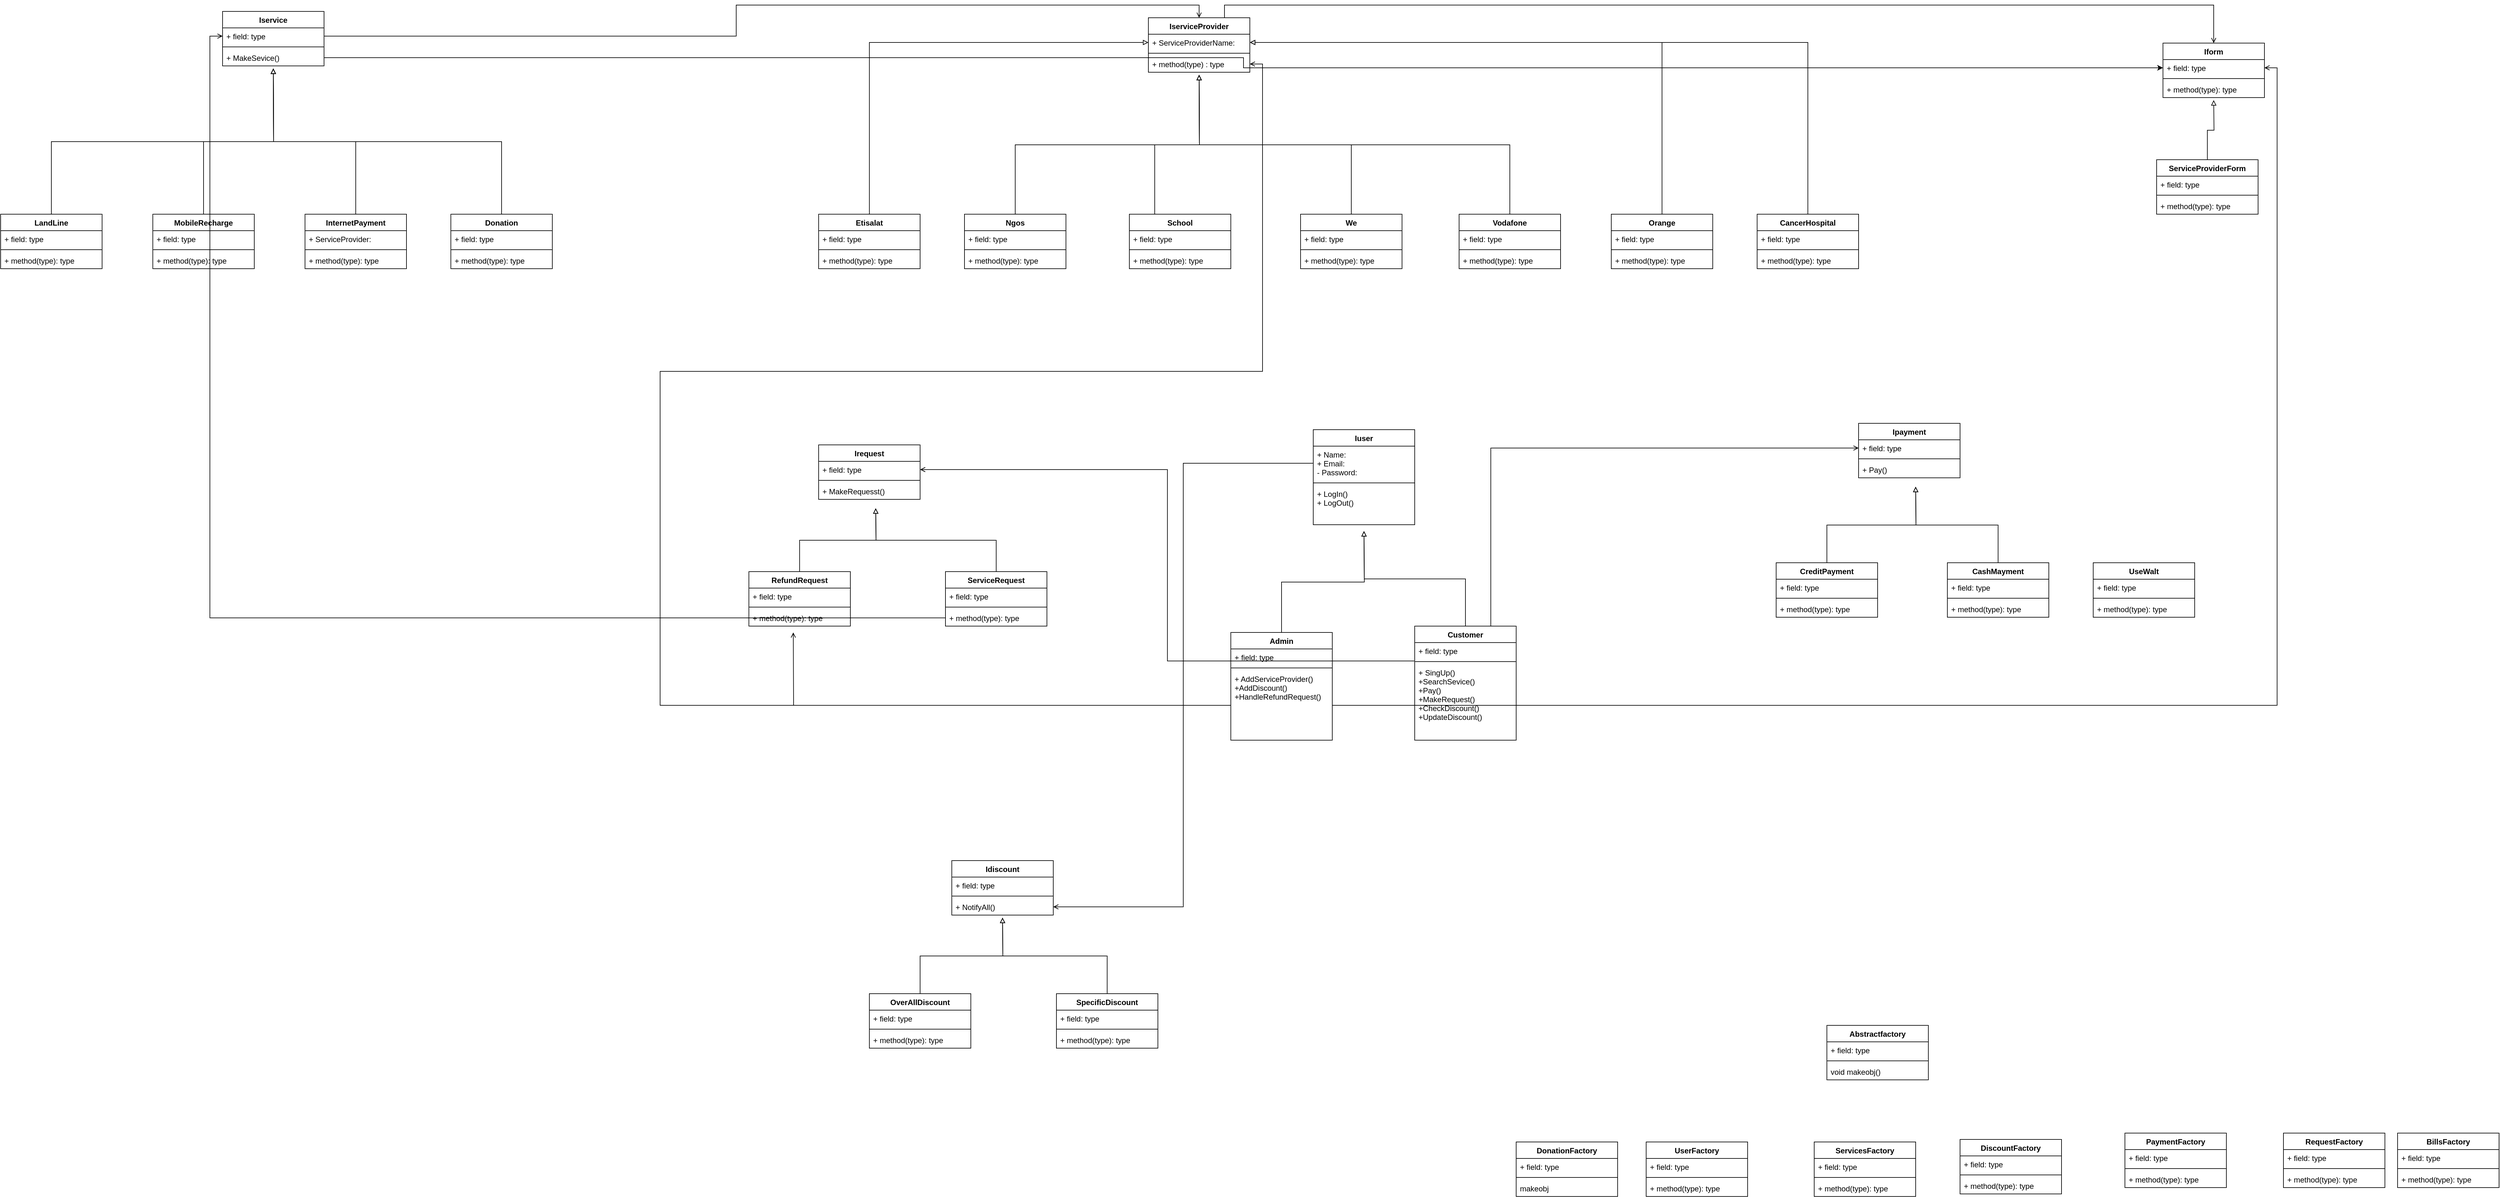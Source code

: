 <mxfile version="20.6.0" type="device"><diagram id="aqI_mQONPwvAE_Q7HzWJ" name="Page-1"><mxGraphModel dx="3830" dy="1142" grid="1" gridSize="10" guides="1" tooltips="1" connect="1" arrows="1" fold="1" page="1" pageScale="1" pageWidth="850" pageHeight="1100" math="0" shadow="0"><root><mxCell id="0"/><mxCell id="1" parent="0"/><mxCell id="ab-kjI479k8E8dFYtFZM-3" value="Iservice" style="swimlane;fontStyle=1;align=center;verticalAlign=top;childLayout=stackLayout;horizontal=1;startSize=26;horizontalStack=0;resizeParent=1;resizeParentMax=0;resizeLast=0;collapsible=1;marginBottom=0;" parent="1" vertex="1"><mxGeometry x="-120" y="30" width="160" height="86" as="geometry"/></mxCell><mxCell id="ab-kjI479k8E8dFYtFZM-4" value="+ field: type" style="text;strokeColor=none;fillColor=none;align=left;verticalAlign=top;spacingLeft=4;spacingRight=4;overflow=hidden;rotatable=0;points=[[0,0.5],[1,0.5]];portConstraint=eastwest;" parent="ab-kjI479k8E8dFYtFZM-3" vertex="1"><mxGeometry y="26" width="160" height="26" as="geometry"/></mxCell><mxCell id="ab-kjI479k8E8dFYtFZM-5" value="" style="line;strokeWidth=1;fillColor=none;align=left;verticalAlign=middle;spacingTop=-1;spacingLeft=3;spacingRight=3;rotatable=0;labelPosition=right;points=[];portConstraint=eastwest;strokeColor=inherit;" parent="ab-kjI479k8E8dFYtFZM-3" vertex="1"><mxGeometry y="52" width="160" height="8" as="geometry"/></mxCell><mxCell id="ab-kjI479k8E8dFYtFZM-6" value="+ MakeSevice()" style="text;strokeColor=none;fillColor=none;align=left;verticalAlign=top;spacingLeft=4;spacingRight=4;overflow=hidden;rotatable=0;points=[[0,0.5],[1,0.5]];portConstraint=eastwest;" parent="ab-kjI479k8E8dFYtFZM-3" vertex="1"><mxGeometry y="60" width="160" height="26" as="geometry"/></mxCell><mxCell id="ab-kjI479k8E8dFYtFZM-33" style="edgeStyle=orthogonalEdgeStyle;rounded=0;orthogonalLoop=1;jettySize=auto;html=1;exitX=0.5;exitY=0;exitDx=0;exitDy=0;endArrow=block;endFill=0;" parent="1" source="ab-kjI479k8E8dFYtFZM-7" edge="1"><mxGeometry relative="1" as="geometry"><mxPoint x="-40" y="120" as="targetPoint"/></mxGeometry></mxCell><mxCell id="ab-kjI479k8E8dFYtFZM-7" value="MobileRecharge" style="swimlane;fontStyle=1;align=center;verticalAlign=top;childLayout=stackLayout;horizontal=1;startSize=26;horizontalStack=0;resizeParent=1;resizeParentMax=0;resizeLast=0;collapsible=1;marginBottom=0;" parent="1" vertex="1"><mxGeometry x="-230" y="350" width="160" height="86" as="geometry"/></mxCell><mxCell id="ab-kjI479k8E8dFYtFZM-8" value="+ field: type" style="text;strokeColor=none;fillColor=none;align=left;verticalAlign=top;spacingLeft=4;spacingRight=4;overflow=hidden;rotatable=0;points=[[0,0.5],[1,0.5]];portConstraint=eastwest;" parent="ab-kjI479k8E8dFYtFZM-7" vertex="1"><mxGeometry y="26" width="160" height="26" as="geometry"/></mxCell><mxCell id="ab-kjI479k8E8dFYtFZM-9" value="" style="line;strokeWidth=1;fillColor=none;align=left;verticalAlign=middle;spacingTop=-1;spacingLeft=3;spacingRight=3;rotatable=0;labelPosition=right;points=[];portConstraint=eastwest;strokeColor=inherit;" parent="ab-kjI479k8E8dFYtFZM-7" vertex="1"><mxGeometry y="52" width="160" height="8" as="geometry"/></mxCell><mxCell id="ab-kjI479k8E8dFYtFZM-10" value="+ method(type): type" style="text;strokeColor=none;fillColor=none;align=left;verticalAlign=top;spacingLeft=4;spacingRight=4;overflow=hidden;rotatable=0;points=[[0,0.5],[1,0.5]];portConstraint=eastwest;" parent="ab-kjI479k8E8dFYtFZM-7" vertex="1"><mxGeometry y="60" width="160" height="26" as="geometry"/></mxCell><mxCell id="ab-kjI479k8E8dFYtFZM-34" style="edgeStyle=orthogonalEdgeStyle;rounded=0;orthogonalLoop=1;jettySize=auto;html=1;exitX=0.5;exitY=0;exitDx=0;exitDy=0;endArrow=block;endFill=0;" parent="1" source="ab-kjI479k8E8dFYtFZM-15" edge="1"><mxGeometry relative="1" as="geometry"><mxPoint x="-40" y="120" as="targetPoint"/></mxGeometry></mxCell><mxCell id="ab-kjI479k8E8dFYtFZM-15" value="InternetPayment" style="swimlane;fontStyle=1;align=center;verticalAlign=top;childLayout=stackLayout;horizontal=1;startSize=26;horizontalStack=0;resizeParent=1;resizeParentMax=0;resizeLast=0;collapsible=1;marginBottom=0;" parent="1" vertex="1"><mxGeometry x="10" y="350" width="160" height="86" as="geometry"/></mxCell><mxCell id="ab-kjI479k8E8dFYtFZM-16" value="+ ServiceProvider: " style="text;strokeColor=none;fillColor=none;align=left;verticalAlign=top;spacingLeft=4;spacingRight=4;overflow=hidden;rotatable=0;points=[[0,0.5],[1,0.5]];portConstraint=eastwest;" parent="ab-kjI479k8E8dFYtFZM-15" vertex="1"><mxGeometry y="26" width="160" height="26" as="geometry"/></mxCell><mxCell id="ab-kjI479k8E8dFYtFZM-17" value="" style="line;strokeWidth=1;fillColor=none;align=left;verticalAlign=middle;spacingTop=-1;spacingLeft=3;spacingRight=3;rotatable=0;labelPosition=right;points=[];portConstraint=eastwest;strokeColor=inherit;" parent="ab-kjI479k8E8dFYtFZM-15" vertex="1"><mxGeometry y="52" width="160" height="8" as="geometry"/></mxCell><mxCell id="ab-kjI479k8E8dFYtFZM-18" value="+ method(type): type" style="text;strokeColor=none;fillColor=none;align=left;verticalAlign=top;spacingLeft=4;spacingRight=4;overflow=hidden;rotatable=0;points=[[0,0.5],[1,0.5]];portConstraint=eastwest;" parent="ab-kjI479k8E8dFYtFZM-15" vertex="1"><mxGeometry y="60" width="160" height="26" as="geometry"/></mxCell><mxCell id="ab-kjI479k8E8dFYtFZM-32" style="edgeStyle=orthogonalEdgeStyle;rounded=0;orthogonalLoop=1;jettySize=auto;html=1;exitX=0.5;exitY=0;exitDx=0;exitDy=0;endArrow=block;endFill=0;" parent="1" source="ab-kjI479k8E8dFYtFZM-19" edge="1"><mxGeometry relative="1" as="geometry"><mxPoint x="-40" y="120" as="targetPoint"/></mxGeometry></mxCell><mxCell id="ab-kjI479k8E8dFYtFZM-19" value="LandLine" style="swimlane;fontStyle=1;align=center;verticalAlign=top;childLayout=stackLayout;horizontal=1;startSize=26;horizontalStack=0;resizeParent=1;resizeParentMax=0;resizeLast=0;collapsible=1;marginBottom=0;" parent="1" vertex="1"><mxGeometry x="-470" y="350" width="160" height="86" as="geometry"/></mxCell><mxCell id="ab-kjI479k8E8dFYtFZM-20" value="+ field: type" style="text;strokeColor=none;fillColor=none;align=left;verticalAlign=top;spacingLeft=4;spacingRight=4;overflow=hidden;rotatable=0;points=[[0,0.5],[1,0.5]];portConstraint=eastwest;" parent="ab-kjI479k8E8dFYtFZM-19" vertex="1"><mxGeometry y="26" width="160" height="26" as="geometry"/></mxCell><mxCell id="ab-kjI479k8E8dFYtFZM-21" value="" style="line;strokeWidth=1;fillColor=none;align=left;verticalAlign=middle;spacingTop=-1;spacingLeft=3;spacingRight=3;rotatable=0;labelPosition=right;points=[];portConstraint=eastwest;strokeColor=inherit;" parent="ab-kjI479k8E8dFYtFZM-19" vertex="1"><mxGeometry y="52" width="160" height="8" as="geometry"/></mxCell><mxCell id="ab-kjI479k8E8dFYtFZM-22" value="+ method(type): type" style="text;strokeColor=none;fillColor=none;align=left;verticalAlign=top;spacingLeft=4;spacingRight=4;overflow=hidden;rotatable=0;points=[[0,0.5],[1,0.5]];portConstraint=eastwest;" parent="ab-kjI479k8E8dFYtFZM-19" vertex="1"><mxGeometry y="60" width="160" height="26" as="geometry"/></mxCell><mxCell id="ab-kjI479k8E8dFYtFZM-35" style="edgeStyle=orthogonalEdgeStyle;rounded=0;orthogonalLoop=1;jettySize=auto;html=1;exitX=0.5;exitY=0;exitDx=0;exitDy=0;endArrow=block;endFill=0;" parent="1" source="ab-kjI479k8E8dFYtFZM-27" edge="1"><mxGeometry relative="1" as="geometry"><mxPoint x="-40" y="120" as="targetPoint"/></mxGeometry></mxCell><mxCell id="ab-kjI479k8E8dFYtFZM-27" value="Donation" style="swimlane;fontStyle=1;align=center;verticalAlign=top;childLayout=stackLayout;horizontal=1;startSize=26;horizontalStack=0;resizeParent=1;resizeParentMax=0;resizeLast=0;collapsible=1;marginBottom=0;" parent="1" vertex="1"><mxGeometry x="240" y="350" width="160" height="86" as="geometry"/></mxCell><mxCell id="ab-kjI479k8E8dFYtFZM-28" value="+ field: type" style="text;strokeColor=none;fillColor=none;align=left;verticalAlign=top;spacingLeft=4;spacingRight=4;overflow=hidden;rotatable=0;points=[[0,0.5],[1,0.5]];portConstraint=eastwest;" parent="ab-kjI479k8E8dFYtFZM-27" vertex="1"><mxGeometry y="26" width="160" height="26" as="geometry"/></mxCell><mxCell id="ab-kjI479k8E8dFYtFZM-29" value="" style="line;strokeWidth=1;fillColor=none;align=left;verticalAlign=middle;spacingTop=-1;spacingLeft=3;spacingRight=3;rotatable=0;labelPosition=right;points=[];portConstraint=eastwest;strokeColor=inherit;" parent="ab-kjI479k8E8dFYtFZM-27" vertex="1"><mxGeometry y="52" width="160" height="8" as="geometry"/></mxCell><mxCell id="ab-kjI479k8E8dFYtFZM-30" value="+ method(type): type" style="text;strokeColor=none;fillColor=none;align=left;verticalAlign=top;spacingLeft=4;spacingRight=4;overflow=hidden;rotatable=0;points=[[0,0.5],[1,0.5]];portConstraint=eastwest;" parent="ab-kjI479k8E8dFYtFZM-27" vertex="1"><mxGeometry y="60" width="160" height="26" as="geometry"/></mxCell><mxCell id="ab-kjI479k8E8dFYtFZM-282" style="edgeStyle=orthogonalEdgeStyle;rounded=0;orthogonalLoop=1;jettySize=auto;html=1;exitX=0.75;exitY=0;exitDx=0;exitDy=0;entryX=0.5;entryY=0;entryDx=0;entryDy=0;endArrow=open;endFill=0;" parent="1" source="ab-kjI479k8E8dFYtFZM-36" target="ab-kjI479k8E8dFYtFZM-269" edge="1"><mxGeometry relative="1" as="geometry"/></mxCell><mxCell id="ab-kjI479k8E8dFYtFZM-36" value="IserviceProvider" style="swimlane;fontStyle=1;align=center;verticalAlign=top;childLayout=stackLayout;horizontal=1;startSize=26;horizontalStack=0;resizeParent=1;resizeParentMax=0;resizeLast=0;collapsible=1;marginBottom=0;" parent="1" vertex="1"><mxGeometry x="1340" y="40" width="160" height="86" as="geometry"/></mxCell><mxCell id="ab-kjI479k8E8dFYtFZM-37" value="+ ServiceProviderName:" style="text;strokeColor=none;fillColor=none;align=left;verticalAlign=top;spacingLeft=4;spacingRight=4;overflow=hidden;rotatable=0;points=[[0,0.5],[1,0.5]];portConstraint=eastwest;" parent="ab-kjI479k8E8dFYtFZM-36" vertex="1"><mxGeometry y="26" width="160" height="26" as="geometry"/></mxCell><mxCell id="ab-kjI479k8E8dFYtFZM-38" value="" style="line;strokeWidth=1;fillColor=none;align=left;verticalAlign=middle;spacingTop=-1;spacingLeft=3;spacingRight=3;rotatable=0;labelPosition=right;points=[];portConstraint=eastwest;strokeColor=inherit;" parent="ab-kjI479k8E8dFYtFZM-36" vertex="1"><mxGeometry y="52" width="160" height="8" as="geometry"/></mxCell><mxCell id="ab-kjI479k8E8dFYtFZM-39" value="+ method(type) : type" style="text;strokeColor=none;fillColor=none;align=left;verticalAlign=top;spacingLeft=4;spacingRight=4;overflow=hidden;rotatable=0;points=[[0,0.5],[1,0.5]];portConstraint=eastwest;" parent="ab-kjI479k8E8dFYtFZM-36" vertex="1"><mxGeometry y="60" width="160" height="26" as="geometry"/></mxCell><mxCell id="ab-kjI479k8E8dFYtFZM-129" style="edgeStyle=orthogonalEdgeStyle;rounded=0;orthogonalLoop=1;jettySize=auto;html=1;exitX=0.5;exitY=0;exitDx=0;exitDy=0;endArrow=block;endFill=0;" parent="1" source="ab-kjI479k8E8dFYtFZM-40" edge="1"><mxGeometry relative="1" as="geometry"><mxPoint x="1420" y="130" as="targetPoint"/></mxGeometry></mxCell><mxCell id="ab-kjI479k8E8dFYtFZM-40" value="We" style="swimlane;fontStyle=1;align=center;verticalAlign=top;childLayout=stackLayout;horizontal=1;startSize=26;horizontalStack=0;resizeParent=1;resizeParentMax=0;resizeLast=0;collapsible=1;marginBottom=0;" parent="1" vertex="1"><mxGeometry x="1580" y="350" width="160" height="86" as="geometry"/></mxCell><mxCell id="ab-kjI479k8E8dFYtFZM-41" value="+ field: type" style="text;strokeColor=none;fillColor=none;align=left;verticalAlign=top;spacingLeft=4;spacingRight=4;overflow=hidden;rotatable=0;points=[[0,0.5],[1,0.5]];portConstraint=eastwest;" parent="ab-kjI479k8E8dFYtFZM-40" vertex="1"><mxGeometry y="26" width="160" height="26" as="geometry"/></mxCell><mxCell id="ab-kjI479k8E8dFYtFZM-42" value="" style="line;strokeWidth=1;fillColor=none;align=left;verticalAlign=middle;spacingTop=-1;spacingLeft=3;spacingRight=3;rotatable=0;labelPosition=right;points=[];portConstraint=eastwest;strokeColor=inherit;" parent="ab-kjI479k8E8dFYtFZM-40" vertex="1"><mxGeometry y="52" width="160" height="8" as="geometry"/></mxCell><mxCell id="ab-kjI479k8E8dFYtFZM-43" value="+ method(type): type" style="text;strokeColor=none;fillColor=none;align=left;verticalAlign=top;spacingLeft=4;spacingRight=4;overflow=hidden;rotatable=0;points=[[0,0.5],[1,0.5]];portConstraint=eastwest;" parent="ab-kjI479k8E8dFYtFZM-40" vertex="1"><mxGeometry y="60" width="160" height="26" as="geometry"/></mxCell><mxCell id="ab-kjI479k8E8dFYtFZM-139" style="edgeStyle=orthogonalEdgeStyle;rounded=0;orthogonalLoop=1;jettySize=auto;html=1;endArrow=block;endFill=0;entryX=1;entryY=0.5;entryDx=0;entryDy=0;" parent="1" source="ab-kjI479k8E8dFYtFZM-48" target="ab-kjI479k8E8dFYtFZM-37" edge="1"><mxGeometry relative="1" as="geometry"><mxPoint x="1950.0" y="193" as="targetPoint"/></mxGeometry></mxCell><mxCell id="ab-kjI479k8E8dFYtFZM-48" value="Orange" style="swimlane;fontStyle=1;align=center;verticalAlign=top;childLayout=stackLayout;horizontal=1;startSize=26;horizontalStack=0;resizeParent=1;resizeParentMax=0;resizeLast=0;collapsible=1;marginBottom=0;" parent="1" vertex="1"><mxGeometry x="2070" y="350" width="160" height="86" as="geometry"/></mxCell><mxCell id="ab-kjI479k8E8dFYtFZM-49" value="+ field: type" style="text;strokeColor=none;fillColor=none;align=left;verticalAlign=top;spacingLeft=4;spacingRight=4;overflow=hidden;rotatable=0;points=[[0,0.5],[1,0.5]];portConstraint=eastwest;" parent="ab-kjI479k8E8dFYtFZM-48" vertex="1"><mxGeometry y="26" width="160" height="26" as="geometry"/></mxCell><mxCell id="ab-kjI479k8E8dFYtFZM-50" value="" style="line;strokeWidth=1;fillColor=none;align=left;verticalAlign=middle;spacingTop=-1;spacingLeft=3;spacingRight=3;rotatable=0;labelPosition=right;points=[];portConstraint=eastwest;strokeColor=inherit;" parent="ab-kjI479k8E8dFYtFZM-48" vertex="1"><mxGeometry y="52" width="160" height="8" as="geometry"/></mxCell><mxCell id="ab-kjI479k8E8dFYtFZM-51" value="+ method(type): type" style="text;strokeColor=none;fillColor=none;align=left;verticalAlign=top;spacingLeft=4;spacingRight=4;overflow=hidden;rotatable=0;points=[[0,0.5],[1,0.5]];portConstraint=eastwest;" parent="ab-kjI479k8E8dFYtFZM-48" vertex="1"><mxGeometry y="60" width="160" height="26" as="geometry"/></mxCell><mxCell id="ab-kjI479k8E8dFYtFZM-134" style="edgeStyle=orthogonalEdgeStyle;rounded=0;orthogonalLoop=1;jettySize=auto;html=1;exitX=0.5;exitY=0;exitDx=0;exitDy=0;endArrow=block;endFill=0;" parent="1" source="ab-kjI479k8E8dFYtFZM-52" edge="1"><mxGeometry relative="1" as="geometry"><mxPoint x="1420" y="130" as="targetPoint"/></mxGeometry></mxCell><mxCell id="ab-kjI479k8E8dFYtFZM-52" value="Vodafone" style="swimlane;fontStyle=1;align=center;verticalAlign=top;childLayout=stackLayout;horizontal=1;startSize=26;horizontalStack=0;resizeParent=1;resizeParentMax=0;resizeLast=0;collapsible=1;marginBottom=0;" parent="1" vertex="1"><mxGeometry x="1830" y="350" width="160" height="86" as="geometry"/></mxCell><mxCell id="ab-kjI479k8E8dFYtFZM-53" value="+ field: type" style="text;strokeColor=none;fillColor=none;align=left;verticalAlign=top;spacingLeft=4;spacingRight=4;overflow=hidden;rotatable=0;points=[[0,0.5],[1,0.5]];portConstraint=eastwest;" parent="ab-kjI479k8E8dFYtFZM-52" vertex="1"><mxGeometry y="26" width="160" height="26" as="geometry"/></mxCell><mxCell id="ab-kjI479k8E8dFYtFZM-54" value="" style="line;strokeWidth=1;fillColor=none;align=left;verticalAlign=middle;spacingTop=-1;spacingLeft=3;spacingRight=3;rotatable=0;labelPosition=right;points=[];portConstraint=eastwest;strokeColor=inherit;" parent="ab-kjI479k8E8dFYtFZM-52" vertex="1"><mxGeometry y="52" width="160" height="8" as="geometry"/></mxCell><mxCell id="ab-kjI479k8E8dFYtFZM-55" value="+ method(type): type" style="text;strokeColor=none;fillColor=none;align=left;verticalAlign=top;spacingLeft=4;spacingRight=4;overflow=hidden;rotatable=0;points=[[0,0.5],[1,0.5]];portConstraint=eastwest;" parent="ab-kjI479k8E8dFYtFZM-52" vertex="1"><mxGeometry y="60" width="160" height="26" as="geometry"/></mxCell><mxCell id="ab-kjI479k8E8dFYtFZM-104" style="edgeStyle=orthogonalEdgeStyle;rounded=0;orthogonalLoop=1;jettySize=auto;html=1;entryX=0;entryY=0.5;entryDx=0;entryDy=0;endArrow=block;endFill=0;" parent="1" source="ab-kjI479k8E8dFYtFZM-56" target="ab-kjI479k8E8dFYtFZM-37" edge="1"><mxGeometry relative="1" as="geometry"/></mxCell><mxCell id="ab-kjI479k8E8dFYtFZM-56" value="Etisalat" style="swimlane;fontStyle=1;align=center;verticalAlign=top;childLayout=stackLayout;horizontal=1;startSize=26;horizontalStack=0;resizeParent=1;resizeParentMax=0;resizeLast=0;collapsible=1;marginBottom=0;" parent="1" vertex="1"><mxGeometry x="820" y="350" width="160" height="86" as="geometry"/></mxCell><mxCell id="ab-kjI479k8E8dFYtFZM-57" value="+ field: type" style="text;strokeColor=none;fillColor=none;align=left;verticalAlign=top;spacingLeft=4;spacingRight=4;overflow=hidden;rotatable=0;points=[[0,0.5],[1,0.5]];portConstraint=eastwest;" parent="ab-kjI479k8E8dFYtFZM-56" vertex="1"><mxGeometry y="26" width="160" height="26" as="geometry"/></mxCell><mxCell id="ab-kjI479k8E8dFYtFZM-58" value="" style="line;strokeWidth=1;fillColor=none;align=left;verticalAlign=middle;spacingTop=-1;spacingLeft=3;spacingRight=3;rotatable=0;labelPosition=right;points=[];portConstraint=eastwest;strokeColor=inherit;" parent="ab-kjI479k8E8dFYtFZM-56" vertex="1"><mxGeometry y="52" width="160" height="8" as="geometry"/></mxCell><mxCell id="ab-kjI479k8E8dFYtFZM-59" value="+ method(type): type" style="text;strokeColor=none;fillColor=none;align=left;verticalAlign=top;spacingLeft=4;spacingRight=4;overflow=hidden;rotatable=0;points=[[0,0.5],[1,0.5]];portConstraint=eastwest;" parent="ab-kjI479k8E8dFYtFZM-56" vertex="1"><mxGeometry y="60" width="160" height="26" as="geometry"/></mxCell><mxCell id="ab-kjI479k8E8dFYtFZM-140" style="edgeStyle=orthogonalEdgeStyle;rounded=0;orthogonalLoop=1;jettySize=auto;html=1;entryX=1;entryY=0.5;entryDx=0;entryDy=0;endArrow=block;endFill=0;" parent="1" source="ab-kjI479k8E8dFYtFZM-60" target="ab-kjI479k8E8dFYtFZM-37" edge="1"><mxGeometry relative="1" as="geometry"/></mxCell><mxCell id="ab-kjI479k8E8dFYtFZM-60" value="CancerHospital" style="swimlane;fontStyle=1;align=center;verticalAlign=top;childLayout=stackLayout;horizontal=1;startSize=26;horizontalStack=0;resizeParent=1;resizeParentMax=0;resizeLast=0;collapsible=1;marginBottom=0;" parent="1" vertex="1"><mxGeometry x="2300" y="350" width="160" height="86" as="geometry"/></mxCell><mxCell id="ab-kjI479k8E8dFYtFZM-61" value="+ field: type" style="text;strokeColor=none;fillColor=none;align=left;verticalAlign=top;spacingLeft=4;spacingRight=4;overflow=hidden;rotatable=0;points=[[0,0.5],[1,0.5]];portConstraint=eastwest;" parent="ab-kjI479k8E8dFYtFZM-60" vertex="1"><mxGeometry y="26" width="160" height="26" as="geometry"/></mxCell><mxCell id="ab-kjI479k8E8dFYtFZM-62" value="" style="line;strokeWidth=1;fillColor=none;align=left;verticalAlign=middle;spacingTop=-1;spacingLeft=3;spacingRight=3;rotatable=0;labelPosition=right;points=[];portConstraint=eastwest;strokeColor=inherit;" parent="ab-kjI479k8E8dFYtFZM-60" vertex="1"><mxGeometry y="52" width="160" height="8" as="geometry"/></mxCell><mxCell id="ab-kjI479k8E8dFYtFZM-63" value="+ method(type): type" style="text;strokeColor=none;fillColor=none;align=left;verticalAlign=top;spacingLeft=4;spacingRight=4;overflow=hidden;rotatable=0;points=[[0,0.5],[1,0.5]];portConstraint=eastwest;" parent="ab-kjI479k8E8dFYtFZM-60" vertex="1"><mxGeometry y="60" width="160" height="26" as="geometry"/></mxCell><mxCell id="ab-kjI479k8E8dFYtFZM-124" style="edgeStyle=orthogonalEdgeStyle;rounded=0;orthogonalLoop=1;jettySize=auto;html=1;exitX=0.25;exitY=0;exitDx=0;exitDy=0;endArrow=block;endFill=0;" parent="1" source="ab-kjI479k8E8dFYtFZM-64" edge="1"><mxGeometry relative="1" as="geometry"><mxPoint x="1420" y="130" as="targetPoint"/></mxGeometry></mxCell><mxCell id="ab-kjI479k8E8dFYtFZM-64" value="School" style="swimlane;fontStyle=1;align=center;verticalAlign=top;childLayout=stackLayout;horizontal=1;startSize=26;horizontalStack=0;resizeParent=1;resizeParentMax=0;resizeLast=0;collapsible=1;marginBottom=0;" parent="1" vertex="1"><mxGeometry x="1310" y="350" width="160" height="86" as="geometry"/></mxCell><mxCell id="ab-kjI479k8E8dFYtFZM-65" value="+ field: type" style="text;strokeColor=none;fillColor=none;align=left;verticalAlign=top;spacingLeft=4;spacingRight=4;overflow=hidden;rotatable=0;points=[[0,0.5],[1,0.5]];portConstraint=eastwest;" parent="ab-kjI479k8E8dFYtFZM-64" vertex="1"><mxGeometry y="26" width="160" height="26" as="geometry"/></mxCell><mxCell id="ab-kjI479k8E8dFYtFZM-66" value="" style="line;strokeWidth=1;fillColor=none;align=left;verticalAlign=middle;spacingTop=-1;spacingLeft=3;spacingRight=3;rotatable=0;labelPosition=right;points=[];portConstraint=eastwest;strokeColor=inherit;" parent="ab-kjI479k8E8dFYtFZM-64" vertex="1"><mxGeometry y="52" width="160" height="8" as="geometry"/></mxCell><mxCell id="ab-kjI479k8E8dFYtFZM-67" value="+ method(type): type" style="text;strokeColor=none;fillColor=none;align=left;verticalAlign=top;spacingLeft=4;spacingRight=4;overflow=hidden;rotatable=0;points=[[0,0.5],[1,0.5]];portConstraint=eastwest;" parent="ab-kjI479k8E8dFYtFZM-64" vertex="1"><mxGeometry y="60" width="160" height="26" as="geometry"/></mxCell><mxCell id="ab-kjI479k8E8dFYtFZM-98" style="edgeStyle=orthogonalEdgeStyle;rounded=0;orthogonalLoop=1;jettySize=auto;html=1;exitX=0.5;exitY=0;exitDx=0;exitDy=0;endArrow=block;endFill=0;" parent="1" source="ab-kjI479k8E8dFYtFZM-68" edge="1"><mxGeometry relative="1" as="geometry"><mxPoint x="1420" y="130" as="targetPoint"/></mxGeometry></mxCell><mxCell id="ab-kjI479k8E8dFYtFZM-68" value="Ngos" style="swimlane;fontStyle=1;align=center;verticalAlign=top;childLayout=stackLayout;horizontal=1;startSize=26;horizontalStack=0;resizeParent=1;resizeParentMax=0;resizeLast=0;collapsible=1;marginBottom=0;" parent="1" vertex="1"><mxGeometry x="1050" y="350" width="160" height="86" as="geometry"/></mxCell><mxCell id="ab-kjI479k8E8dFYtFZM-69" value="+ field: type" style="text;strokeColor=none;fillColor=none;align=left;verticalAlign=top;spacingLeft=4;spacingRight=4;overflow=hidden;rotatable=0;points=[[0,0.5],[1,0.5]];portConstraint=eastwest;" parent="ab-kjI479k8E8dFYtFZM-68" vertex="1"><mxGeometry y="26" width="160" height="26" as="geometry"/></mxCell><mxCell id="ab-kjI479k8E8dFYtFZM-70" value="" style="line;strokeWidth=1;fillColor=none;align=left;verticalAlign=middle;spacingTop=-1;spacingLeft=3;spacingRight=3;rotatable=0;labelPosition=right;points=[];portConstraint=eastwest;strokeColor=inherit;" parent="ab-kjI479k8E8dFYtFZM-68" vertex="1"><mxGeometry y="52" width="160" height="8" as="geometry"/></mxCell><mxCell id="ab-kjI479k8E8dFYtFZM-71" value="+ method(type): type" style="text;strokeColor=none;fillColor=none;align=left;verticalAlign=top;spacingLeft=4;spacingRight=4;overflow=hidden;rotatable=0;points=[[0,0.5],[1,0.5]];portConstraint=eastwest;" parent="ab-kjI479k8E8dFYtFZM-68" vertex="1"><mxGeometry y="60" width="160" height="26" as="geometry"/></mxCell><mxCell id="ab-kjI479k8E8dFYtFZM-141" style="edgeStyle=orthogonalEdgeStyle;rounded=0;orthogonalLoop=1;jettySize=auto;html=1;exitX=1;exitY=0.5;exitDx=0;exitDy=0;entryX=0.5;entryY=0;entryDx=0;entryDy=0;endArrow=open;endFill=0;" parent="1" source="ab-kjI479k8E8dFYtFZM-4" target="ab-kjI479k8E8dFYtFZM-36" edge="1"><mxGeometry relative="1" as="geometry"/></mxCell><mxCell id="ab-kjI479k8E8dFYtFZM-169" value="Irequest" style="swimlane;fontStyle=1;align=center;verticalAlign=top;childLayout=stackLayout;horizontal=1;startSize=26;horizontalStack=0;resizeParent=1;resizeParentMax=0;resizeLast=0;collapsible=1;marginBottom=0;" parent="1" vertex="1"><mxGeometry x="820" y="714" width="160" height="86" as="geometry"/></mxCell><mxCell id="ab-kjI479k8E8dFYtFZM-170" value="+ field: type" style="text;strokeColor=none;fillColor=none;align=left;verticalAlign=top;spacingLeft=4;spacingRight=4;overflow=hidden;rotatable=0;points=[[0,0.5],[1,0.5]];portConstraint=eastwest;" parent="ab-kjI479k8E8dFYtFZM-169" vertex="1"><mxGeometry y="26" width="160" height="26" as="geometry"/></mxCell><mxCell id="ab-kjI479k8E8dFYtFZM-171" value="" style="line;strokeWidth=1;fillColor=none;align=left;verticalAlign=middle;spacingTop=-1;spacingLeft=3;spacingRight=3;rotatable=0;labelPosition=right;points=[];portConstraint=eastwest;strokeColor=inherit;" parent="ab-kjI479k8E8dFYtFZM-169" vertex="1"><mxGeometry y="52" width="160" height="8" as="geometry"/></mxCell><mxCell id="ab-kjI479k8E8dFYtFZM-172" value="+ MakeRequesst()" style="text;strokeColor=none;fillColor=none;align=left;verticalAlign=top;spacingLeft=4;spacingRight=4;overflow=hidden;rotatable=0;points=[[0,0.5],[1,0.5]];portConstraint=eastwest;" parent="ab-kjI479k8E8dFYtFZM-169" vertex="1"><mxGeometry y="60" width="160" height="26" as="geometry"/></mxCell><mxCell id="ab-kjI479k8E8dFYtFZM-190" style="edgeStyle=orthogonalEdgeStyle;rounded=0;orthogonalLoop=1;jettySize=auto;html=1;exitX=0.5;exitY=0;exitDx=0;exitDy=0;endArrow=block;endFill=0;" parent="1" source="ab-kjI479k8E8dFYtFZM-173" edge="1"><mxGeometry relative="1" as="geometry"><mxPoint x="910" y="814" as="targetPoint"/></mxGeometry></mxCell><mxCell id="ab-kjI479k8E8dFYtFZM-173" value="ServiceRequest" style="swimlane;fontStyle=1;align=center;verticalAlign=top;childLayout=stackLayout;horizontal=1;startSize=26;horizontalStack=0;resizeParent=1;resizeParentMax=0;resizeLast=0;collapsible=1;marginBottom=0;" parent="1" vertex="1"><mxGeometry x="1020" y="914" width="160" height="86" as="geometry"/></mxCell><mxCell id="ab-kjI479k8E8dFYtFZM-174" value="+ field: type" style="text;strokeColor=none;fillColor=none;align=left;verticalAlign=top;spacingLeft=4;spacingRight=4;overflow=hidden;rotatable=0;points=[[0,0.5],[1,0.5]];portConstraint=eastwest;" parent="ab-kjI479k8E8dFYtFZM-173" vertex="1"><mxGeometry y="26" width="160" height="26" as="geometry"/></mxCell><mxCell id="ab-kjI479k8E8dFYtFZM-175" value="" style="line;strokeWidth=1;fillColor=none;align=left;verticalAlign=middle;spacingTop=-1;spacingLeft=3;spacingRight=3;rotatable=0;labelPosition=right;points=[];portConstraint=eastwest;strokeColor=inherit;" parent="ab-kjI479k8E8dFYtFZM-173" vertex="1"><mxGeometry y="52" width="160" height="8" as="geometry"/></mxCell><mxCell id="ab-kjI479k8E8dFYtFZM-176" value="+ method(type): type" style="text;strokeColor=none;fillColor=none;align=left;verticalAlign=top;spacingLeft=4;spacingRight=4;overflow=hidden;rotatable=0;points=[[0,0.5],[1,0.5]];portConstraint=eastwest;" parent="ab-kjI479k8E8dFYtFZM-173" vertex="1"><mxGeometry y="60" width="160" height="26" as="geometry"/></mxCell><mxCell id="ab-kjI479k8E8dFYtFZM-185" style="edgeStyle=orthogonalEdgeStyle;rounded=0;orthogonalLoop=1;jettySize=auto;html=1;exitX=0.5;exitY=0;exitDx=0;exitDy=0;endArrow=block;endFill=0;" parent="1" source="ab-kjI479k8E8dFYtFZM-177" edge="1"><mxGeometry relative="1" as="geometry"><mxPoint x="910" y="814" as="targetPoint"/></mxGeometry></mxCell><mxCell id="ab-kjI479k8E8dFYtFZM-177" value="RefundRequest" style="swimlane;fontStyle=1;align=center;verticalAlign=top;childLayout=stackLayout;horizontal=1;startSize=26;horizontalStack=0;resizeParent=1;resizeParentMax=0;resizeLast=0;collapsible=1;marginBottom=0;" parent="1" vertex="1"><mxGeometry x="710" y="914" width="160" height="86" as="geometry"/></mxCell><mxCell id="ab-kjI479k8E8dFYtFZM-178" value="+ field: type" style="text;strokeColor=none;fillColor=none;align=left;verticalAlign=top;spacingLeft=4;spacingRight=4;overflow=hidden;rotatable=0;points=[[0,0.5],[1,0.5]];portConstraint=eastwest;" parent="ab-kjI479k8E8dFYtFZM-177" vertex="1"><mxGeometry y="26" width="160" height="26" as="geometry"/></mxCell><mxCell id="ab-kjI479k8E8dFYtFZM-179" value="" style="line;strokeWidth=1;fillColor=none;align=left;verticalAlign=middle;spacingTop=-1;spacingLeft=3;spacingRight=3;rotatable=0;labelPosition=right;points=[];portConstraint=eastwest;strokeColor=inherit;" parent="ab-kjI479k8E8dFYtFZM-177" vertex="1"><mxGeometry y="52" width="160" height="8" as="geometry"/></mxCell><mxCell id="ab-kjI479k8E8dFYtFZM-180" value="+ method(type): type" style="text;strokeColor=none;fillColor=none;align=left;verticalAlign=top;spacingLeft=4;spacingRight=4;overflow=hidden;rotatable=0;points=[[0,0.5],[1,0.5]];portConstraint=eastwest;" parent="ab-kjI479k8E8dFYtFZM-177" vertex="1"><mxGeometry y="60" width="160" height="26" as="geometry"/></mxCell><mxCell id="ab-kjI479k8E8dFYtFZM-193" value="Iuser" style="swimlane;fontStyle=1;align=center;verticalAlign=top;childLayout=stackLayout;horizontal=1;startSize=26;horizontalStack=0;resizeParent=1;resizeParentMax=0;resizeLast=0;collapsible=1;marginBottom=0;" parent="1" vertex="1"><mxGeometry x="1600" y="690" width="160" height="150" as="geometry"/></mxCell><mxCell id="ab-kjI479k8E8dFYtFZM-194" value="+ Name:&#10;+ Email:&#10;- Password:" style="text;strokeColor=none;fillColor=none;align=left;verticalAlign=top;spacingLeft=4;spacingRight=4;overflow=hidden;rotatable=0;points=[[0,0.5],[1,0.5]];portConstraint=eastwest;" parent="ab-kjI479k8E8dFYtFZM-193" vertex="1"><mxGeometry y="26" width="160" height="54" as="geometry"/></mxCell><mxCell id="ab-kjI479k8E8dFYtFZM-195" value="" style="line;strokeWidth=1;fillColor=none;align=left;verticalAlign=middle;spacingTop=-1;spacingLeft=3;spacingRight=3;rotatable=0;labelPosition=right;points=[];portConstraint=eastwest;strokeColor=inherit;" parent="ab-kjI479k8E8dFYtFZM-193" vertex="1"><mxGeometry y="80" width="160" height="8" as="geometry"/></mxCell><mxCell id="ab-kjI479k8E8dFYtFZM-196" value="+ LogIn()&#10;+ LogOut()" style="text;strokeColor=none;fillColor=none;align=left;verticalAlign=top;spacingLeft=4;spacingRight=4;overflow=hidden;rotatable=0;points=[[0,0.5],[1,0.5]];portConstraint=eastwest;" parent="ab-kjI479k8E8dFYtFZM-193" vertex="1"><mxGeometry y="88" width="160" height="62" as="geometry"/></mxCell><mxCell id="ab-kjI479k8E8dFYtFZM-197" style="edgeStyle=orthogonalEdgeStyle;rounded=0;orthogonalLoop=1;jettySize=auto;html=1;exitX=0.5;exitY=0;exitDx=0;exitDy=0;endArrow=block;endFill=0;" parent="1" source="ab-kjI479k8E8dFYtFZM-198" edge="1"><mxGeometry relative="1" as="geometry"><mxPoint x="1680" y="850" as="targetPoint"/></mxGeometry></mxCell><mxCell id="ab-kjI479k8E8dFYtFZM-268" style="edgeStyle=orthogonalEdgeStyle;rounded=0;orthogonalLoop=1;jettySize=auto;html=1;exitX=0.75;exitY=0;exitDx=0;exitDy=0;entryX=0;entryY=0.5;entryDx=0;entryDy=0;endArrow=open;endFill=0;" parent="1" source="ab-kjI479k8E8dFYtFZM-198" target="ab-kjI479k8E8dFYtFZM-247" edge="1"><mxGeometry relative="1" as="geometry"/></mxCell><mxCell id="ab-kjI479k8E8dFYtFZM-198" value="Customer" style="swimlane;fontStyle=1;align=center;verticalAlign=top;childLayout=stackLayout;horizontal=1;startSize=26;horizontalStack=0;resizeParent=1;resizeParentMax=0;resizeLast=0;collapsible=1;marginBottom=0;" parent="1" vertex="1"><mxGeometry x="1760" y="1000" width="160" height="180" as="geometry"/></mxCell><mxCell id="ab-kjI479k8E8dFYtFZM-199" value="+ field: type" style="text;strokeColor=none;fillColor=none;align=left;verticalAlign=top;spacingLeft=4;spacingRight=4;overflow=hidden;rotatable=0;points=[[0,0.5],[1,0.5]];portConstraint=eastwest;" parent="ab-kjI479k8E8dFYtFZM-198" vertex="1"><mxGeometry y="26" width="160" height="26" as="geometry"/></mxCell><mxCell id="ab-kjI479k8E8dFYtFZM-200" value="" style="line;strokeWidth=1;fillColor=none;align=left;verticalAlign=middle;spacingTop=-1;spacingLeft=3;spacingRight=3;rotatable=0;labelPosition=right;points=[];portConstraint=eastwest;strokeColor=inherit;" parent="ab-kjI479k8E8dFYtFZM-198" vertex="1"><mxGeometry y="52" width="160" height="8" as="geometry"/></mxCell><mxCell id="ab-kjI479k8E8dFYtFZM-201" value="+ SingUp()&#10;+SearchSevice()&#10;+Pay()&#10;+MakeRequest()&#10;+CheckDiscount()&#10;+UpdateDiscount()" style="text;strokeColor=none;fillColor=none;align=left;verticalAlign=top;spacingLeft=4;spacingRight=4;overflow=hidden;rotatable=0;points=[[0,0.5],[1,0.5]];portConstraint=eastwest;" parent="ab-kjI479k8E8dFYtFZM-198" vertex="1"><mxGeometry y="60" width="160" height="120" as="geometry"/></mxCell><mxCell id="ab-kjI479k8E8dFYtFZM-202" style="edgeStyle=orthogonalEdgeStyle;rounded=0;orthogonalLoop=1;jettySize=auto;html=1;exitX=0.5;exitY=0;exitDx=0;exitDy=0;endArrow=block;endFill=0;" parent="1" source="ab-kjI479k8E8dFYtFZM-203" edge="1"><mxGeometry relative="1" as="geometry"><mxPoint x="1680" y="850" as="targetPoint"/></mxGeometry></mxCell><mxCell id="ab-kjI479k8E8dFYtFZM-203" value="Admin" style="swimlane;fontStyle=1;align=center;verticalAlign=top;childLayout=stackLayout;horizontal=1;startSize=26;horizontalStack=0;resizeParent=1;resizeParentMax=0;resizeLast=0;collapsible=1;marginBottom=0;" parent="1" vertex="1"><mxGeometry x="1470" y="1010" width="160" height="170" as="geometry"/></mxCell><mxCell id="ab-kjI479k8E8dFYtFZM-204" value="+ field: type" style="text;strokeColor=none;fillColor=none;align=left;verticalAlign=top;spacingLeft=4;spacingRight=4;overflow=hidden;rotatable=0;points=[[0,0.5],[1,0.5]];portConstraint=eastwest;" parent="ab-kjI479k8E8dFYtFZM-203" vertex="1"><mxGeometry y="26" width="160" height="26" as="geometry"/></mxCell><mxCell id="ab-kjI479k8E8dFYtFZM-205" value="" style="line;strokeWidth=1;fillColor=none;align=left;verticalAlign=middle;spacingTop=-1;spacingLeft=3;spacingRight=3;rotatable=0;labelPosition=right;points=[];portConstraint=eastwest;strokeColor=inherit;" parent="ab-kjI479k8E8dFYtFZM-203" vertex="1"><mxGeometry y="52" width="160" height="8" as="geometry"/></mxCell><mxCell id="ab-kjI479k8E8dFYtFZM-206" value="+ AddServiceProvider()&#10;+AddDiscount()&#10;+HandleRefundRequest()" style="text;strokeColor=none;fillColor=none;align=left;verticalAlign=top;spacingLeft=4;spacingRight=4;overflow=hidden;rotatable=0;points=[[0,0.5],[1,0.5]];portConstraint=eastwest;" parent="ab-kjI479k8E8dFYtFZM-203" vertex="1"><mxGeometry y="60" width="160" height="110" as="geometry"/></mxCell><mxCell id="ab-kjI479k8E8dFYtFZM-208" style="edgeStyle=orthogonalEdgeStyle;rounded=0;orthogonalLoop=1;jettySize=auto;html=1;exitX=0;exitY=0.5;exitDx=0;exitDy=0;entryX=1;entryY=0.5;entryDx=0;entryDy=0;endArrow=open;endFill=0;" parent="1" source="ab-kjI479k8E8dFYtFZM-206" target="ab-kjI479k8E8dFYtFZM-39" edge="1"><mxGeometry relative="1" as="geometry"><Array as="points"><mxPoint x="570" y="1125"/><mxPoint x="570" y="598"/><mxPoint x="1520" y="598"/><mxPoint x="1520" y="113"/></Array></mxGeometry></mxCell><mxCell id="ab-kjI479k8E8dFYtFZM-222" style="edgeStyle=orthogonalEdgeStyle;rounded=0;orthogonalLoop=1;jettySize=auto;html=1;exitX=0;exitY=0.5;exitDx=0;exitDy=0;entryX=0;entryY=0.5;entryDx=0;entryDy=0;endArrow=open;endFill=0;" parent="1" source="ab-kjI479k8E8dFYtFZM-176" target="ab-kjI479k8E8dFYtFZM-4" edge="1"><mxGeometry relative="1" as="geometry"/></mxCell><mxCell id="ab-kjI479k8E8dFYtFZM-243" style="edgeStyle=orthogonalEdgeStyle;rounded=0;orthogonalLoop=1;jettySize=auto;html=1;exitX=-0.005;exitY=-0.042;exitDx=0;exitDy=0;entryX=1;entryY=0.5;entryDx=0;entryDy=0;endArrow=open;endFill=0;exitPerimeter=0;" parent="1" source="ab-kjI479k8E8dFYtFZM-201" target="ab-kjI479k8E8dFYtFZM-170" edge="1"><mxGeometry relative="1" as="geometry"/></mxCell><mxCell id="ab-kjI479k8E8dFYtFZM-245" style="edgeStyle=orthogonalEdgeStyle;rounded=0;orthogonalLoop=1;jettySize=auto;html=1;exitX=0;exitY=0.5;exitDx=0;exitDy=0;endArrow=open;endFill=0;" parent="1" source="ab-kjI479k8E8dFYtFZM-206" edge="1"><mxGeometry relative="1" as="geometry"><mxPoint x="780" y="1010" as="targetPoint"/></mxGeometry></mxCell><mxCell id="ab-kjI479k8E8dFYtFZM-246" value="Ipayment" style="swimlane;fontStyle=1;align=center;verticalAlign=top;childLayout=stackLayout;horizontal=1;startSize=26;horizontalStack=0;resizeParent=1;resizeParentMax=0;resizeLast=0;collapsible=1;marginBottom=0;" parent="1" vertex="1"><mxGeometry x="2460" y="680" width="160" height="86" as="geometry"/></mxCell><mxCell id="ab-kjI479k8E8dFYtFZM-247" value="+ field: type" style="text;strokeColor=none;fillColor=none;align=left;verticalAlign=top;spacingLeft=4;spacingRight=4;overflow=hidden;rotatable=0;points=[[0,0.5],[1,0.5]];portConstraint=eastwest;" parent="ab-kjI479k8E8dFYtFZM-246" vertex="1"><mxGeometry y="26" width="160" height="26" as="geometry"/></mxCell><mxCell id="ab-kjI479k8E8dFYtFZM-248" value="" style="line;strokeWidth=1;fillColor=none;align=left;verticalAlign=middle;spacingTop=-1;spacingLeft=3;spacingRight=3;rotatable=0;labelPosition=right;points=[];portConstraint=eastwest;strokeColor=inherit;" parent="ab-kjI479k8E8dFYtFZM-246" vertex="1"><mxGeometry y="52" width="160" height="8" as="geometry"/></mxCell><mxCell id="ab-kjI479k8E8dFYtFZM-249" value="+ Pay()" style="text;strokeColor=none;fillColor=none;align=left;verticalAlign=top;spacingLeft=4;spacingRight=4;overflow=hidden;rotatable=0;points=[[0,0.5],[1,0.5]];portConstraint=eastwest;" parent="ab-kjI479k8E8dFYtFZM-246" vertex="1"><mxGeometry y="60" width="160" height="26" as="geometry"/></mxCell><mxCell id="ab-kjI479k8E8dFYtFZM-262" style="edgeStyle=orthogonalEdgeStyle;rounded=0;orthogonalLoop=1;jettySize=auto;html=1;exitX=0.5;exitY=0;exitDx=0;exitDy=0;endArrow=block;endFill=0;" parent="1" source="ab-kjI479k8E8dFYtFZM-250" edge="1"><mxGeometry relative="1" as="geometry"><mxPoint x="2550" y="780" as="targetPoint"/></mxGeometry></mxCell><mxCell id="ab-kjI479k8E8dFYtFZM-250" value="CreditPayment" style="swimlane;fontStyle=1;align=center;verticalAlign=top;childLayout=stackLayout;horizontal=1;startSize=26;horizontalStack=0;resizeParent=1;resizeParentMax=0;resizeLast=0;collapsible=1;marginBottom=0;" parent="1" vertex="1"><mxGeometry x="2330" y="900" width="160" height="86" as="geometry"/></mxCell><mxCell id="ab-kjI479k8E8dFYtFZM-251" value="+ field: type" style="text;strokeColor=none;fillColor=none;align=left;verticalAlign=top;spacingLeft=4;spacingRight=4;overflow=hidden;rotatable=0;points=[[0,0.5],[1,0.5]];portConstraint=eastwest;" parent="ab-kjI479k8E8dFYtFZM-250" vertex="1"><mxGeometry y="26" width="160" height="26" as="geometry"/></mxCell><mxCell id="ab-kjI479k8E8dFYtFZM-252" value="" style="line;strokeWidth=1;fillColor=none;align=left;verticalAlign=middle;spacingTop=-1;spacingLeft=3;spacingRight=3;rotatable=0;labelPosition=right;points=[];portConstraint=eastwest;strokeColor=inherit;" parent="ab-kjI479k8E8dFYtFZM-250" vertex="1"><mxGeometry y="52" width="160" height="8" as="geometry"/></mxCell><mxCell id="ab-kjI479k8E8dFYtFZM-253" value="+ method(type): type" style="text;strokeColor=none;fillColor=none;align=left;verticalAlign=top;spacingLeft=4;spacingRight=4;overflow=hidden;rotatable=0;points=[[0,0.5],[1,0.5]];portConstraint=eastwest;" parent="ab-kjI479k8E8dFYtFZM-250" vertex="1"><mxGeometry y="60" width="160" height="26" as="geometry"/></mxCell><mxCell id="ab-kjI479k8E8dFYtFZM-267" style="edgeStyle=orthogonalEdgeStyle;rounded=0;orthogonalLoop=1;jettySize=auto;html=1;exitX=0.5;exitY=0;exitDx=0;exitDy=0;endArrow=block;endFill=0;" parent="1" source="ab-kjI479k8E8dFYtFZM-254" edge="1"><mxGeometry relative="1" as="geometry"><mxPoint x="2550" y="780" as="targetPoint"/></mxGeometry></mxCell><mxCell id="ab-kjI479k8E8dFYtFZM-254" value="CashMayment" style="swimlane;fontStyle=1;align=center;verticalAlign=top;childLayout=stackLayout;horizontal=1;startSize=26;horizontalStack=0;resizeParent=1;resizeParentMax=0;resizeLast=0;collapsible=1;marginBottom=0;" parent="1" vertex="1"><mxGeometry x="2600" y="900" width="160" height="86" as="geometry"/></mxCell><mxCell id="ab-kjI479k8E8dFYtFZM-255" value="+ field: type" style="text;strokeColor=none;fillColor=none;align=left;verticalAlign=top;spacingLeft=4;spacingRight=4;overflow=hidden;rotatable=0;points=[[0,0.5],[1,0.5]];portConstraint=eastwest;" parent="ab-kjI479k8E8dFYtFZM-254" vertex="1"><mxGeometry y="26" width="160" height="26" as="geometry"/></mxCell><mxCell id="ab-kjI479k8E8dFYtFZM-256" value="" style="line;strokeWidth=1;fillColor=none;align=left;verticalAlign=middle;spacingTop=-1;spacingLeft=3;spacingRight=3;rotatable=0;labelPosition=right;points=[];portConstraint=eastwest;strokeColor=inherit;" parent="ab-kjI479k8E8dFYtFZM-254" vertex="1"><mxGeometry y="52" width="160" height="8" as="geometry"/></mxCell><mxCell id="ab-kjI479k8E8dFYtFZM-257" value="+ method(type): type" style="text;strokeColor=none;fillColor=none;align=left;verticalAlign=top;spacingLeft=4;spacingRight=4;overflow=hidden;rotatable=0;points=[[0,0.5],[1,0.5]];portConstraint=eastwest;" parent="ab-kjI479k8E8dFYtFZM-254" vertex="1"><mxGeometry y="60" width="160" height="26" as="geometry"/></mxCell><mxCell id="ab-kjI479k8E8dFYtFZM-269" value="Iform" style="swimlane;fontStyle=1;align=center;verticalAlign=top;childLayout=stackLayout;horizontal=1;startSize=26;horizontalStack=0;resizeParent=1;resizeParentMax=0;resizeLast=0;collapsible=1;marginBottom=0;" parent="1" vertex="1"><mxGeometry x="2940" y="80" width="160" height="86" as="geometry"/></mxCell><mxCell id="ab-kjI479k8E8dFYtFZM-270" value="+ field: type" style="text;strokeColor=none;fillColor=none;align=left;verticalAlign=top;spacingLeft=4;spacingRight=4;overflow=hidden;rotatable=0;points=[[0,0.5],[1,0.5]];portConstraint=eastwest;" parent="ab-kjI479k8E8dFYtFZM-269" vertex="1"><mxGeometry y="26" width="160" height="26" as="geometry"/></mxCell><mxCell id="ab-kjI479k8E8dFYtFZM-271" value="" style="line;strokeWidth=1;fillColor=none;align=left;verticalAlign=middle;spacingTop=-1;spacingLeft=3;spacingRight=3;rotatable=0;labelPosition=right;points=[];portConstraint=eastwest;strokeColor=inherit;" parent="ab-kjI479k8E8dFYtFZM-269" vertex="1"><mxGeometry y="52" width="160" height="8" as="geometry"/></mxCell><mxCell id="ab-kjI479k8E8dFYtFZM-272" value="+ method(type): type" style="text;strokeColor=none;fillColor=none;align=left;verticalAlign=top;spacingLeft=4;spacingRight=4;overflow=hidden;rotatable=0;points=[[0,0.5],[1,0.5]];portConstraint=eastwest;" parent="ab-kjI479k8E8dFYtFZM-269" vertex="1"><mxGeometry y="60" width="160" height="26" as="geometry"/></mxCell><mxCell id="ab-kjI479k8E8dFYtFZM-281" style="edgeStyle=orthogonalEdgeStyle;rounded=0;orthogonalLoop=1;jettySize=auto;html=1;exitX=0.5;exitY=0;exitDx=0;exitDy=0;endArrow=block;endFill=0;" parent="1" source="ab-kjI479k8E8dFYtFZM-273" edge="1"><mxGeometry relative="1" as="geometry"><mxPoint x="3020" y="170" as="targetPoint"/></mxGeometry></mxCell><mxCell id="ab-kjI479k8E8dFYtFZM-273" value="ServiceProviderForm" style="swimlane;fontStyle=1;align=center;verticalAlign=top;childLayout=stackLayout;horizontal=1;startSize=26;horizontalStack=0;resizeParent=1;resizeParentMax=0;resizeLast=0;collapsible=1;marginBottom=0;" parent="1" vertex="1"><mxGeometry x="2930" y="264" width="160" height="86" as="geometry"/></mxCell><mxCell id="ab-kjI479k8E8dFYtFZM-274" value="+ field: type" style="text;strokeColor=none;fillColor=none;align=left;verticalAlign=top;spacingLeft=4;spacingRight=4;overflow=hidden;rotatable=0;points=[[0,0.5],[1,0.5]];portConstraint=eastwest;" parent="ab-kjI479k8E8dFYtFZM-273" vertex="1"><mxGeometry y="26" width="160" height="26" as="geometry"/></mxCell><mxCell id="ab-kjI479k8E8dFYtFZM-275" value="" style="line;strokeWidth=1;fillColor=none;align=left;verticalAlign=middle;spacingTop=-1;spacingLeft=3;spacingRight=3;rotatable=0;labelPosition=right;points=[];portConstraint=eastwest;strokeColor=inherit;" parent="ab-kjI479k8E8dFYtFZM-273" vertex="1"><mxGeometry y="52" width="160" height="8" as="geometry"/></mxCell><mxCell id="ab-kjI479k8E8dFYtFZM-276" value="+ method(type): type" style="text;strokeColor=none;fillColor=none;align=left;verticalAlign=top;spacingLeft=4;spacingRight=4;overflow=hidden;rotatable=0;points=[[0,0.5],[1,0.5]];portConstraint=eastwest;" parent="ab-kjI479k8E8dFYtFZM-273" vertex="1"><mxGeometry y="60" width="160" height="26" as="geometry"/></mxCell><mxCell id="ab-kjI479k8E8dFYtFZM-283" style="edgeStyle=orthogonalEdgeStyle;rounded=0;orthogonalLoop=1;jettySize=auto;html=1;exitX=1;exitY=0.5;exitDx=0;exitDy=0;entryX=1;entryY=0.5;entryDx=0;entryDy=0;endArrow=open;endFill=0;" parent="1" source="ab-kjI479k8E8dFYtFZM-206" target="ab-kjI479k8E8dFYtFZM-270" edge="1"><mxGeometry relative="1" as="geometry"/></mxCell><mxCell id="ab-kjI479k8E8dFYtFZM-288" value="UseWalt" style="swimlane;fontStyle=1;align=center;verticalAlign=top;childLayout=stackLayout;horizontal=1;startSize=26;horizontalStack=0;resizeParent=1;resizeParentMax=0;resizeLast=0;collapsible=1;marginBottom=0;" parent="1" vertex="1"><mxGeometry x="2830" y="900" width="160" height="86" as="geometry"/></mxCell><mxCell id="ab-kjI479k8E8dFYtFZM-289" value="+ field: type" style="text;strokeColor=none;fillColor=none;align=left;verticalAlign=top;spacingLeft=4;spacingRight=4;overflow=hidden;rotatable=0;points=[[0,0.5],[1,0.5]];portConstraint=eastwest;" parent="ab-kjI479k8E8dFYtFZM-288" vertex="1"><mxGeometry y="26" width="160" height="26" as="geometry"/></mxCell><mxCell id="ab-kjI479k8E8dFYtFZM-290" value="" style="line;strokeWidth=1;fillColor=none;align=left;verticalAlign=middle;spacingTop=-1;spacingLeft=3;spacingRight=3;rotatable=0;labelPosition=right;points=[];portConstraint=eastwest;strokeColor=inherit;" parent="ab-kjI479k8E8dFYtFZM-288" vertex="1"><mxGeometry y="52" width="160" height="8" as="geometry"/></mxCell><mxCell id="ab-kjI479k8E8dFYtFZM-291" value="+ method(type): type" style="text;strokeColor=none;fillColor=none;align=left;verticalAlign=top;spacingLeft=4;spacingRight=4;overflow=hidden;rotatable=0;points=[[0,0.5],[1,0.5]];portConstraint=eastwest;" parent="ab-kjI479k8E8dFYtFZM-288" vertex="1"><mxGeometry y="60" width="160" height="26" as="geometry"/></mxCell><mxCell id="ab-kjI479k8E8dFYtFZM-300" value="Idiscount" style="swimlane;fontStyle=1;align=center;verticalAlign=top;childLayout=stackLayout;horizontal=1;startSize=26;horizontalStack=0;resizeParent=1;resizeParentMax=0;resizeLast=0;collapsible=1;marginBottom=0;" parent="1" vertex="1"><mxGeometry x="1030" y="1370" width="160" height="86" as="geometry"/></mxCell><mxCell id="ab-kjI479k8E8dFYtFZM-301" value="+ field: type" style="text;strokeColor=none;fillColor=none;align=left;verticalAlign=top;spacingLeft=4;spacingRight=4;overflow=hidden;rotatable=0;points=[[0,0.5],[1,0.5]];portConstraint=eastwest;" parent="ab-kjI479k8E8dFYtFZM-300" vertex="1"><mxGeometry y="26" width="160" height="26" as="geometry"/></mxCell><mxCell id="ab-kjI479k8E8dFYtFZM-302" value="" style="line;strokeWidth=1;fillColor=none;align=left;verticalAlign=middle;spacingTop=-1;spacingLeft=3;spacingRight=3;rotatable=0;labelPosition=right;points=[];portConstraint=eastwest;strokeColor=inherit;" parent="ab-kjI479k8E8dFYtFZM-300" vertex="1"><mxGeometry y="52" width="160" height="8" as="geometry"/></mxCell><mxCell id="ab-kjI479k8E8dFYtFZM-303" value="+ NotifyAll()" style="text;strokeColor=none;fillColor=none;align=left;verticalAlign=top;spacingLeft=4;spacingRight=4;overflow=hidden;rotatable=0;points=[[0,0.5],[1,0.5]];portConstraint=eastwest;" parent="ab-kjI479k8E8dFYtFZM-300" vertex="1"><mxGeometry y="60" width="160" height="26" as="geometry"/></mxCell><mxCell id="ab-kjI479k8E8dFYtFZM-317" style="edgeStyle=orthogonalEdgeStyle;rounded=0;orthogonalLoop=1;jettySize=auto;html=1;exitX=0.5;exitY=0;exitDx=0;exitDy=0;endArrow=block;endFill=0;" parent="1" source="ab-kjI479k8E8dFYtFZM-304" edge="1"><mxGeometry relative="1" as="geometry"><mxPoint x="1110" y="1460" as="targetPoint"/></mxGeometry></mxCell><mxCell id="ab-kjI479k8E8dFYtFZM-304" value="OverAllDiscount" style="swimlane;fontStyle=1;align=center;verticalAlign=top;childLayout=stackLayout;horizontal=1;startSize=26;horizontalStack=0;resizeParent=1;resizeParentMax=0;resizeLast=0;collapsible=1;marginBottom=0;" parent="1" vertex="1"><mxGeometry x="900" y="1580" width="160" height="86" as="geometry"/></mxCell><mxCell id="ab-kjI479k8E8dFYtFZM-305" value="+ field: type" style="text;strokeColor=none;fillColor=none;align=left;verticalAlign=top;spacingLeft=4;spacingRight=4;overflow=hidden;rotatable=0;points=[[0,0.5],[1,0.5]];portConstraint=eastwest;" parent="ab-kjI479k8E8dFYtFZM-304" vertex="1"><mxGeometry y="26" width="160" height="26" as="geometry"/></mxCell><mxCell id="ab-kjI479k8E8dFYtFZM-306" value="" style="line;strokeWidth=1;fillColor=none;align=left;verticalAlign=middle;spacingTop=-1;spacingLeft=3;spacingRight=3;rotatable=0;labelPosition=right;points=[];portConstraint=eastwest;strokeColor=inherit;" parent="ab-kjI479k8E8dFYtFZM-304" vertex="1"><mxGeometry y="52" width="160" height="8" as="geometry"/></mxCell><mxCell id="ab-kjI479k8E8dFYtFZM-307" value="+ method(type): type" style="text;strokeColor=none;fillColor=none;align=left;verticalAlign=top;spacingLeft=4;spacingRight=4;overflow=hidden;rotatable=0;points=[[0,0.5],[1,0.5]];portConstraint=eastwest;" parent="ab-kjI479k8E8dFYtFZM-304" vertex="1"><mxGeometry y="60" width="160" height="26" as="geometry"/></mxCell><mxCell id="ab-kjI479k8E8dFYtFZM-322" style="edgeStyle=orthogonalEdgeStyle;rounded=0;orthogonalLoop=1;jettySize=auto;html=1;exitX=0.5;exitY=0;exitDx=0;exitDy=0;endArrow=block;endFill=0;" parent="1" source="ab-kjI479k8E8dFYtFZM-308" edge="1"><mxGeometry relative="1" as="geometry"><mxPoint x="1110" y="1460" as="targetPoint"/></mxGeometry></mxCell><mxCell id="ab-kjI479k8E8dFYtFZM-308" value="SpecificDiscount" style="swimlane;fontStyle=1;align=center;verticalAlign=top;childLayout=stackLayout;horizontal=1;startSize=26;horizontalStack=0;resizeParent=1;resizeParentMax=0;resizeLast=0;collapsible=1;marginBottom=0;" parent="1" vertex="1"><mxGeometry x="1195" y="1580" width="160" height="86" as="geometry"/></mxCell><mxCell id="ab-kjI479k8E8dFYtFZM-309" value="+ field: type" style="text;strokeColor=none;fillColor=none;align=left;verticalAlign=top;spacingLeft=4;spacingRight=4;overflow=hidden;rotatable=0;points=[[0,0.5],[1,0.5]];portConstraint=eastwest;" parent="ab-kjI479k8E8dFYtFZM-308" vertex="1"><mxGeometry y="26" width="160" height="26" as="geometry"/></mxCell><mxCell id="ab-kjI479k8E8dFYtFZM-310" value="" style="line;strokeWidth=1;fillColor=none;align=left;verticalAlign=middle;spacingTop=-1;spacingLeft=3;spacingRight=3;rotatable=0;labelPosition=right;points=[];portConstraint=eastwest;strokeColor=inherit;" parent="ab-kjI479k8E8dFYtFZM-308" vertex="1"><mxGeometry y="52" width="160" height="8" as="geometry"/></mxCell><mxCell id="ab-kjI479k8E8dFYtFZM-311" value="+ method(type): type" style="text;strokeColor=none;fillColor=none;align=left;verticalAlign=top;spacingLeft=4;spacingRight=4;overflow=hidden;rotatable=0;points=[[0,0.5],[1,0.5]];portConstraint=eastwest;" parent="ab-kjI479k8E8dFYtFZM-308" vertex="1"><mxGeometry y="60" width="160" height="26" as="geometry"/></mxCell><mxCell id="ab-kjI479k8E8dFYtFZM-323" style="edgeStyle=orthogonalEdgeStyle;rounded=0;orthogonalLoop=1;jettySize=auto;html=1;exitX=0;exitY=0.5;exitDx=0;exitDy=0;entryX=1;entryY=0.5;entryDx=0;entryDy=0;endArrow=open;endFill=0;" parent="1" source="ab-kjI479k8E8dFYtFZM-194" target="ab-kjI479k8E8dFYtFZM-303" edge="1"><mxGeometry relative="1" as="geometry"/></mxCell><mxCell id="ab-kjI479k8E8dFYtFZM-324" value="Abstractfactory" style="swimlane;fontStyle=1;align=center;verticalAlign=top;childLayout=stackLayout;horizontal=1;startSize=26;horizontalStack=0;resizeParent=1;resizeParentMax=0;resizeLast=0;collapsible=1;marginBottom=0;" parent="1" vertex="1"><mxGeometry x="2410" y="1630" width="160" height="86" as="geometry"/></mxCell><mxCell id="ab-kjI479k8E8dFYtFZM-325" value="+ field: type" style="text;strokeColor=none;fillColor=none;align=left;verticalAlign=top;spacingLeft=4;spacingRight=4;overflow=hidden;rotatable=0;points=[[0,0.5],[1,0.5]];portConstraint=eastwest;" parent="ab-kjI479k8E8dFYtFZM-324" vertex="1"><mxGeometry y="26" width="160" height="26" as="geometry"/></mxCell><mxCell id="ab-kjI479k8E8dFYtFZM-326" value="" style="line;strokeWidth=1;fillColor=none;align=left;verticalAlign=middle;spacingTop=-1;spacingLeft=3;spacingRight=3;rotatable=0;labelPosition=right;points=[];portConstraint=eastwest;strokeColor=inherit;" parent="ab-kjI479k8E8dFYtFZM-324" vertex="1"><mxGeometry y="52" width="160" height="8" as="geometry"/></mxCell><mxCell id="ab-kjI479k8E8dFYtFZM-327" value="void makeobj()" style="text;strokeColor=none;fillColor=none;align=left;verticalAlign=top;spacingLeft=4;spacingRight=4;overflow=hidden;rotatable=0;points=[[0,0.5],[1,0.5]];portConstraint=eastwest;" parent="ab-kjI479k8E8dFYtFZM-324" vertex="1"><mxGeometry y="60" width="160" height="26" as="geometry"/></mxCell><mxCell id="ab-kjI479k8E8dFYtFZM-328" value="UserFactory" style="swimlane;fontStyle=1;align=center;verticalAlign=top;childLayout=stackLayout;horizontal=1;startSize=26;horizontalStack=0;resizeParent=1;resizeParentMax=0;resizeLast=0;collapsible=1;marginBottom=0;" parent="1" vertex="1"><mxGeometry x="2125" y="1814" width="160" height="86" as="geometry"/></mxCell><mxCell id="ab-kjI479k8E8dFYtFZM-329" value="+ field: type" style="text;strokeColor=none;fillColor=none;align=left;verticalAlign=top;spacingLeft=4;spacingRight=4;overflow=hidden;rotatable=0;points=[[0,0.5],[1,0.5]];portConstraint=eastwest;" parent="ab-kjI479k8E8dFYtFZM-328" vertex="1"><mxGeometry y="26" width="160" height="26" as="geometry"/></mxCell><mxCell id="ab-kjI479k8E8dFYtFZM-330" value="" style="line;strokeWidth=1;fillColor=none;align=left;verticalAlign=middle;spacingTop=-1;spacingLeft=3;spacingRight=3;rotatable=0;labelPosition=right;points=[];portConstraint=eastwest;strokeColor=inherit;" parent="ab-kjI479k8E8dFYtFZM-328" vertex="1"><mxGeometry y="52" width="160" height="8" as="geometry"/></mxCell><mxCell id="ab-kjI479k8E8dFYtFZM-331" value="+ method(type): type" style="text;strokeColor=none;fillColor=none;align=left;verticalAlign=top;spacingLeft=4;spacingRight=4;overflow=hidden;rotatable=0;points=[[0,0.5],[1,0.5]];portConstraint=eastwest;" parent="ab-kjI479k8E8dFYtFZM-328" vertex="1"><mxGeometry y="60" width="160" height="26" as="geometry"/></mxCell><mxCell id="ab-kjI479k8E8dFYtFZM-332" value="DiscountFactory" style="swimlane;fontStyle=1;align=center;verticalAlign=top;childLayout=stackLayout;horizontal=1;startSize=26;horizontalStack=0;resizeParent=1;resizeParentMax=0;resizeLast=0;collapsible=1;marginBottom=0;" parent="1" vertex="1"><mxGeometry x="2620" y="1810" width="160" height="86" as="geometry"/></mxCell><mxCell id="ab-kjI479k8E8dFYtFZM-333" value="+ field: type" style="text;strokeColor=none;fillColor=none;align=left;verticalAlign=top;spacingLeft=4;spacingRight=4;overflow=hidden;rotatable=0;points=[[0,0.5],[1,0.5]];portConstraint=eastwest;" parent="ab-kjI479k8E8dFYtFZM-332" vertex="1"><mxGeometry y="26" width="160" height="26" as="geometry"/></mxCell><mxCell id="ab-kjI479k8E8dFYtFZM-334" value="" style="line;strokeWidth=1;fillColor=none;align=left;verticalAlign=middle;spacingTop=-1;spacingLeft=3;spacingRight=3;rotatable=0;labelPosition=right;points=[];portConstraint=eastwest;strokeColor=inherit;" parent="ab-kjI479k8E8dFYtFZM-332" vertex="1"><mxGeometry y="52" width="160" height="8" as="geometry"/></mxCell><mxCell id="ab-kjI479k8E8dFYtFZM-335" value="+ method(type): type" style="text;strokeColor=none;fillColor=none;align=left;verticalAlign=top;spacingLeft=4;spacingRight=4;overflow=hidden;rotatable=0;points=[[0,0.5],[1,0.5]];portConstraint=eastwest;" parent="ab-kjI479k8E8dFYtFZM-332" vertex="1"><mxGeometry y="60" width="160" height="26" as="geometry"/></mxCell><mxCell id="ab-kjI479k8E8dFYtFZM-336" value="ServicesFactory" style="swimlane;fontStyle=1;align=center;verticalAlign=top;childLayout=stackLayout;horizontal=1;startSize=26;horizontalStack=0;resizeParent=1;resizeParentMax=0;resizeLast=0;collapsible=1;marginBottom=0;" parent="1" vertex="1"><mxGeometry x="2390" y="1814" width="160" height="86" as="geometry"/></mxCell><mxCell id="ab-kjI479k8E8dFYtFZM-337" value="+ field: type" style="text;strokeColor=none;fillColor=none;align=left;verticalAlign=top;spacingLeft=4;spacingRight=4;overflow=hidden;rotatable=0;points=[[0,0.5],[1,0.5]];portConstraint=eastwest;" parent="ab-kjI479k8E8dFYtFZM-336" vertex="1"><mxGeometry y="26" width="160" height="26" as="geometry"/></mxCell><mxCell id="ab-kjI479k8E8dFYtFZM-338" value="" style="line;strokeWidth=1;fillColor=none;align=left;verticalAlign=middle;spacingTop=-1;spacingLeft=3;spacingRight=3;rotatable=0;labelPosition=right;points=[];portConstraint=eastwest;strokeColor=inherit;" parent="ab-kjI479k8E8dFYtFZM-336" vertex="1"><mxGeometry y="52" width="160" height="8" as="geometry"/></mxCell><mxCell id="ab-kjI479k8E8dFYtFZM-339" value="+ method(type): type" style="text;strokeColor=none;fillColor=none;align=left;verticalAlign=top;spacingLeft=4;spacingRight=4;overflow=hidden;rotatable=0;points=[[0,0.5],[1,0.5]];portConstraint=eastwest;" parent="ab-kjI479k8E8dFYtFZM-336" vertex="1"><mxGeometry y="60" width="160" height="26" as="geometry"/></mxCell><mxCell id="ab-kjI479k8E8dFYtFZM-340" value="DonationFactory" style="swimlane;fontStyle=1;align=center;verticalAlign=top;childLayout=stackLayout;horizontal=1;startSize=26;horizontalStack=0;resizeParent=1;resizeParentMax=0;resizeLast=0;collapsible=1;marginBottom=0;" parent="1" vertex="1"><mxGeometry x="1920" y="1814" width="160" height="86" as="geometry"/></mxCell><mxCell id="ab-kjI479k8E8dFYtFZM-341" value="+ field: type" style="text;strokeColor=none;fillColor=none;align=left;verticalAlign=top;spacingLeft=4;spacingRight=4;overflow=hidden;rotatable=0;points=[[0,0.5],[1,0.5]];portConstraint=eastwest;" parent="ab-kjI479k8E8dFYtFZM-340" vertex="1"><mxGeometry y="26" width="160" height="26" as="geometry"/></mxCell><mxCell id="ab-kjI479k8E8dFYtFZM-342" value="" style="line;strokeWidth=1;fillColor=none;align=left;verticalAlign=middle;spacingTop=-1;spacingLeft=3;spacingRight=3;rotatable=0;labelPosition=right;points=[];portConstraint=eastwest;strokeColor=inherit;" parent="ab-kjI479k8E8dFYtFZM-340" vertex="1"><mxGeometry y="52" width="160" height="8" as="geometry"/></mxCell><mxCell id="ab-kjI479k8E8dFYtFZM-343" value="makeobj" style="text;strokeColor=none;fillColor=none;align=left;verticalAlign=top;spacingLeft=4;spacingRight=4;overflow=hidden;rotatable=0;points=[[0,0.5],[1,0.5]];portConstraint=eastwest;" parent="ab-kjI479k8E8dFYtFZM-340" vertex="1"><mxGeometry y="60" width="160" height="26" as="geometry"/></mxCell><mxCell id="ab-kjI479k8E8dFYtFZM-344" value="PaymentFactory" style="swimlane;fontStyle=1;align=center;verticalAlign=top;childLayout=stackLayout;horizontal=1;startSize=26;horizontalStack=0;resizeParent=1;resizeParentMax=0;resizeLast=0;collapsible=1;marginBottom=0;" parent="1" vertex="1"><mxGeometry x="2880" y="1800" width="160" height="86" as="geometry"/></mxCell><mxCell id="ab-kjI479k8E8dFYtFZM-345" value="+ field: type" style="text;strokeColor=none;fillColor=none;align=left;verticalAlign=top;spacingLeft=4;spacingRight=4;overflow=hidden;rotatable=0;points=[[0,0.5],[1,0.5]];portConstraint=eastwest;" parent="ab-kjI479k8E8dFYtFZM-344" vertex="1"><mxGeometry y="26" width="160" height="26" as="geometry"/></mxCell><mxCell id="ab-kjI479k8E8dFYtFZM-346" value="" style="line;strokeWidth=1;fillColor=none;align=left;verticalAlign=middle;spacingTop=-1;spacingLeft=3;spacingRight=3;rotatable=0;labelPosition=right;points=[];portConstraint=eastwest;strokeColor=inherit;" parent="ab-kjI479k8E8dFYtFZM-344" vertex="1"><mxGeometry y="52" width="160" height="8" as="geometry"/></mxCell><mxCell id="ab-kjI479k8E8dFYtFZM-347" value="+ method(type): type" style="text;strokeColor=none;fillColor=none;align=left;verticalAlign=top;spacingLeft=4;spacingRight=4;overflow=hidden;rotatable=0;points=[[0,0.5],[1,0.5]];portConstraint=eastwest;" parent="ab-kjI479k8E8dFYtFZM-344" vertex="1"><mxGeometry y="60" width="160" height="26" as="geometry"/></mxCell><mxCell id="ab-kjI479k8E8dFYtFZM-348" value="RequestFactory" style="swimlane;fontStyle=1;align=center;verticalAlign=top;childLayout=stackLayout;horizontal=1;startSize=26;horizontalStack=0;resizeParent=1;resizeParentMax=0;resizeLast=0;collapsible=1;marginBottom=0;" parent="1" vertex="1"><mxGeometry x="3130" y="1800" width="160" height="86" as="geometry"/></mxCell><mxCell id="ab-kjI479k8E8dFYtFZM-349" value="+ field: type" style="text;strokeColor=none;fillColor=none;align=left;verticalAlign=top;spacingLeft=4;spacingRight=4;overflow=hidden;rotatable=0;points=[[0,0.5],[1,0.5]];portConstraint=eastwest;" parent="ab-kjI479k8E8dFYtFZM-348" vertex="1"><mxGeometry y="26" width="160" height="26" as="geometry"/></mxCell><mxCell id="ab-kjI479k8E8dFYtFZM-350" value="" style="line;strokeWidth=1;fillColor=none;align=left;verticalAlign=middle;spacingTop=-1;spacingLeft=3;spacingRight=3;rotatable=0;labelPosition=right;points=[];portConstraint=eastwest;strokeColor=inherit;" parent="ab-kjI479k8E8dFYtFZM-348" vertex="1"><mxGeometry y="52" width="160" height="8" as="geometry"/></mxCell><mxCell id="ab-kjI479k8E8dFYtFZM-351" value="+ method(type): type" style="text;strokeColor=none;fillColor=none;align=left;verticalAlign=top;spacingLeft=4;spacingRight=4;overflow=hidden;rotatable=0;points=[[0,0.5],[1,0.5]];portConstraint=eastwest;" parent="ab-kjI479k8E8dFYtFZM-348" vertex="1"><mxGeometry y="60" width="160" height="26" as="geometry"/></mxCell><mxCell id="BWeIcL8P46ZNv0xmUxDd-13" style="edgeStyle=orthogonalEdgeStyle;rounded=0;orthogonalLoop=1;jettySize=auto;html=1;exitX=1;exitY=0.5;exitDx=0;exitDy=0;entryX=0;entryY=0.5;entryDx=0;entryDy=0;" parent="1" source="ab-kjI479k8E8dFYtFZM-6" target="ab-kjI479k8E8dFYtFZM-270" edge="1"><mxGeometry relative="1" as="geometry"/></mxCell><mxCell id="Do9T7_51akE4-GFuWugD-5" value="BillsFactory" style="swimlane;fontStyle=1;align=center;verticalAlign=top;childLayout=stackLayout;horizontal=1;startSize=26;horizontalStack=0;resizeParent=1;resizeParentMax=0;resizeLast=0;collapsible=1;marginBottom=0;" vertex="1" parent="1"><mxGeometry x="3310" y="1800" width="160" height="86" as="geometry"/></mxCell><mxCell id="Do9T7_51akE4-GFuWugD-6" value="+ field: type" style="text;strokeColor=none;fillColor=none;align=left;verticalAlign=top;spacingLeft=4;spacingRight=4;overflow=hidden;rotatable=0;points=[[0,0.5],[1,0.5]];portConstraint=eastwest;" vertex="1" parent="Do9T7_51akE4-GFuWugD-5"><mxGeometry y="26" width="160" height="26" as="geometry"/></mxCell><mxCell id="Do9T7_51akE4-GFuWugD-7" value="" style="line;strokeWidth=1;fillColor=none;align=left;verticalAlign=middle;spacingTop=-1;spacingLeft=3;spacingRight=3;rotatable=0;labelPosition=right;points=[];portConstraint=eastwest;strokeColor=inherit;" vertex="1" parent="Do9T7_51akE4-GFuWugD-5"><mxGeometry y="52" width="160" height="8" as="geometry"/></mxCell><mxCell id="Do9T7_51akE4-GFuWugD-8" value="+ method(type): type" style="text;strokeColor=none;fillColor=none;align=left;verticalAlign=top;spacingLeft=4;spacingRight=4;overflow=hidden;rotatable=0;points=[[0,0.5],[1,0.5]];portConstraint=eastwest;" vertex="1" parent="Do9T7_51akE4-GFuWugD-5"><mxGeometry y="60" width="160" height="26" as="geometry"/></mxCell></root></mxGraphModel></diagram></mxfile>
